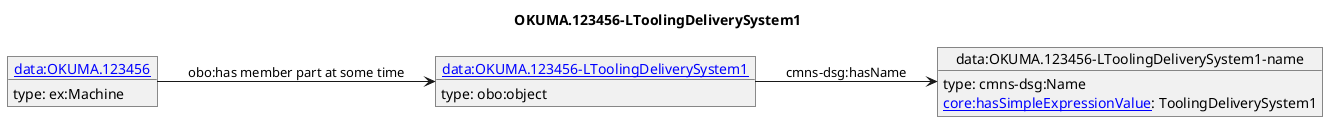 @startuml
skinparam linetype polyline
left to right direction
title OKUMA.123456-LToolingDeliverySystem1
object "[[./OKUMA.123456-LToolingDeliverySystem1.html data:OKUMA.123456-LToolingDeliverySystem1]]" as o1 {
 type: obo:object 
}
object "data:OKUMA.123456-LToolingDeliverySystem1-name" as o2 {
 type: cmns-dsg:Name 
}
object "[[./OKUMA.123456.html data:OKUMA.123456]]" as o3 {
 type: ex:Machine 
}
o1 --> o2 : cmns-dsg:hasName
o2 : [[https://spec.industrialontologies.org/ontology/core/Core/hasSimpleExpressionValue core:hasSimpleExpressionValue]]: ToolingDeliverySystem1
o3 --> o1 : obo:has member part at some time
@enduml
